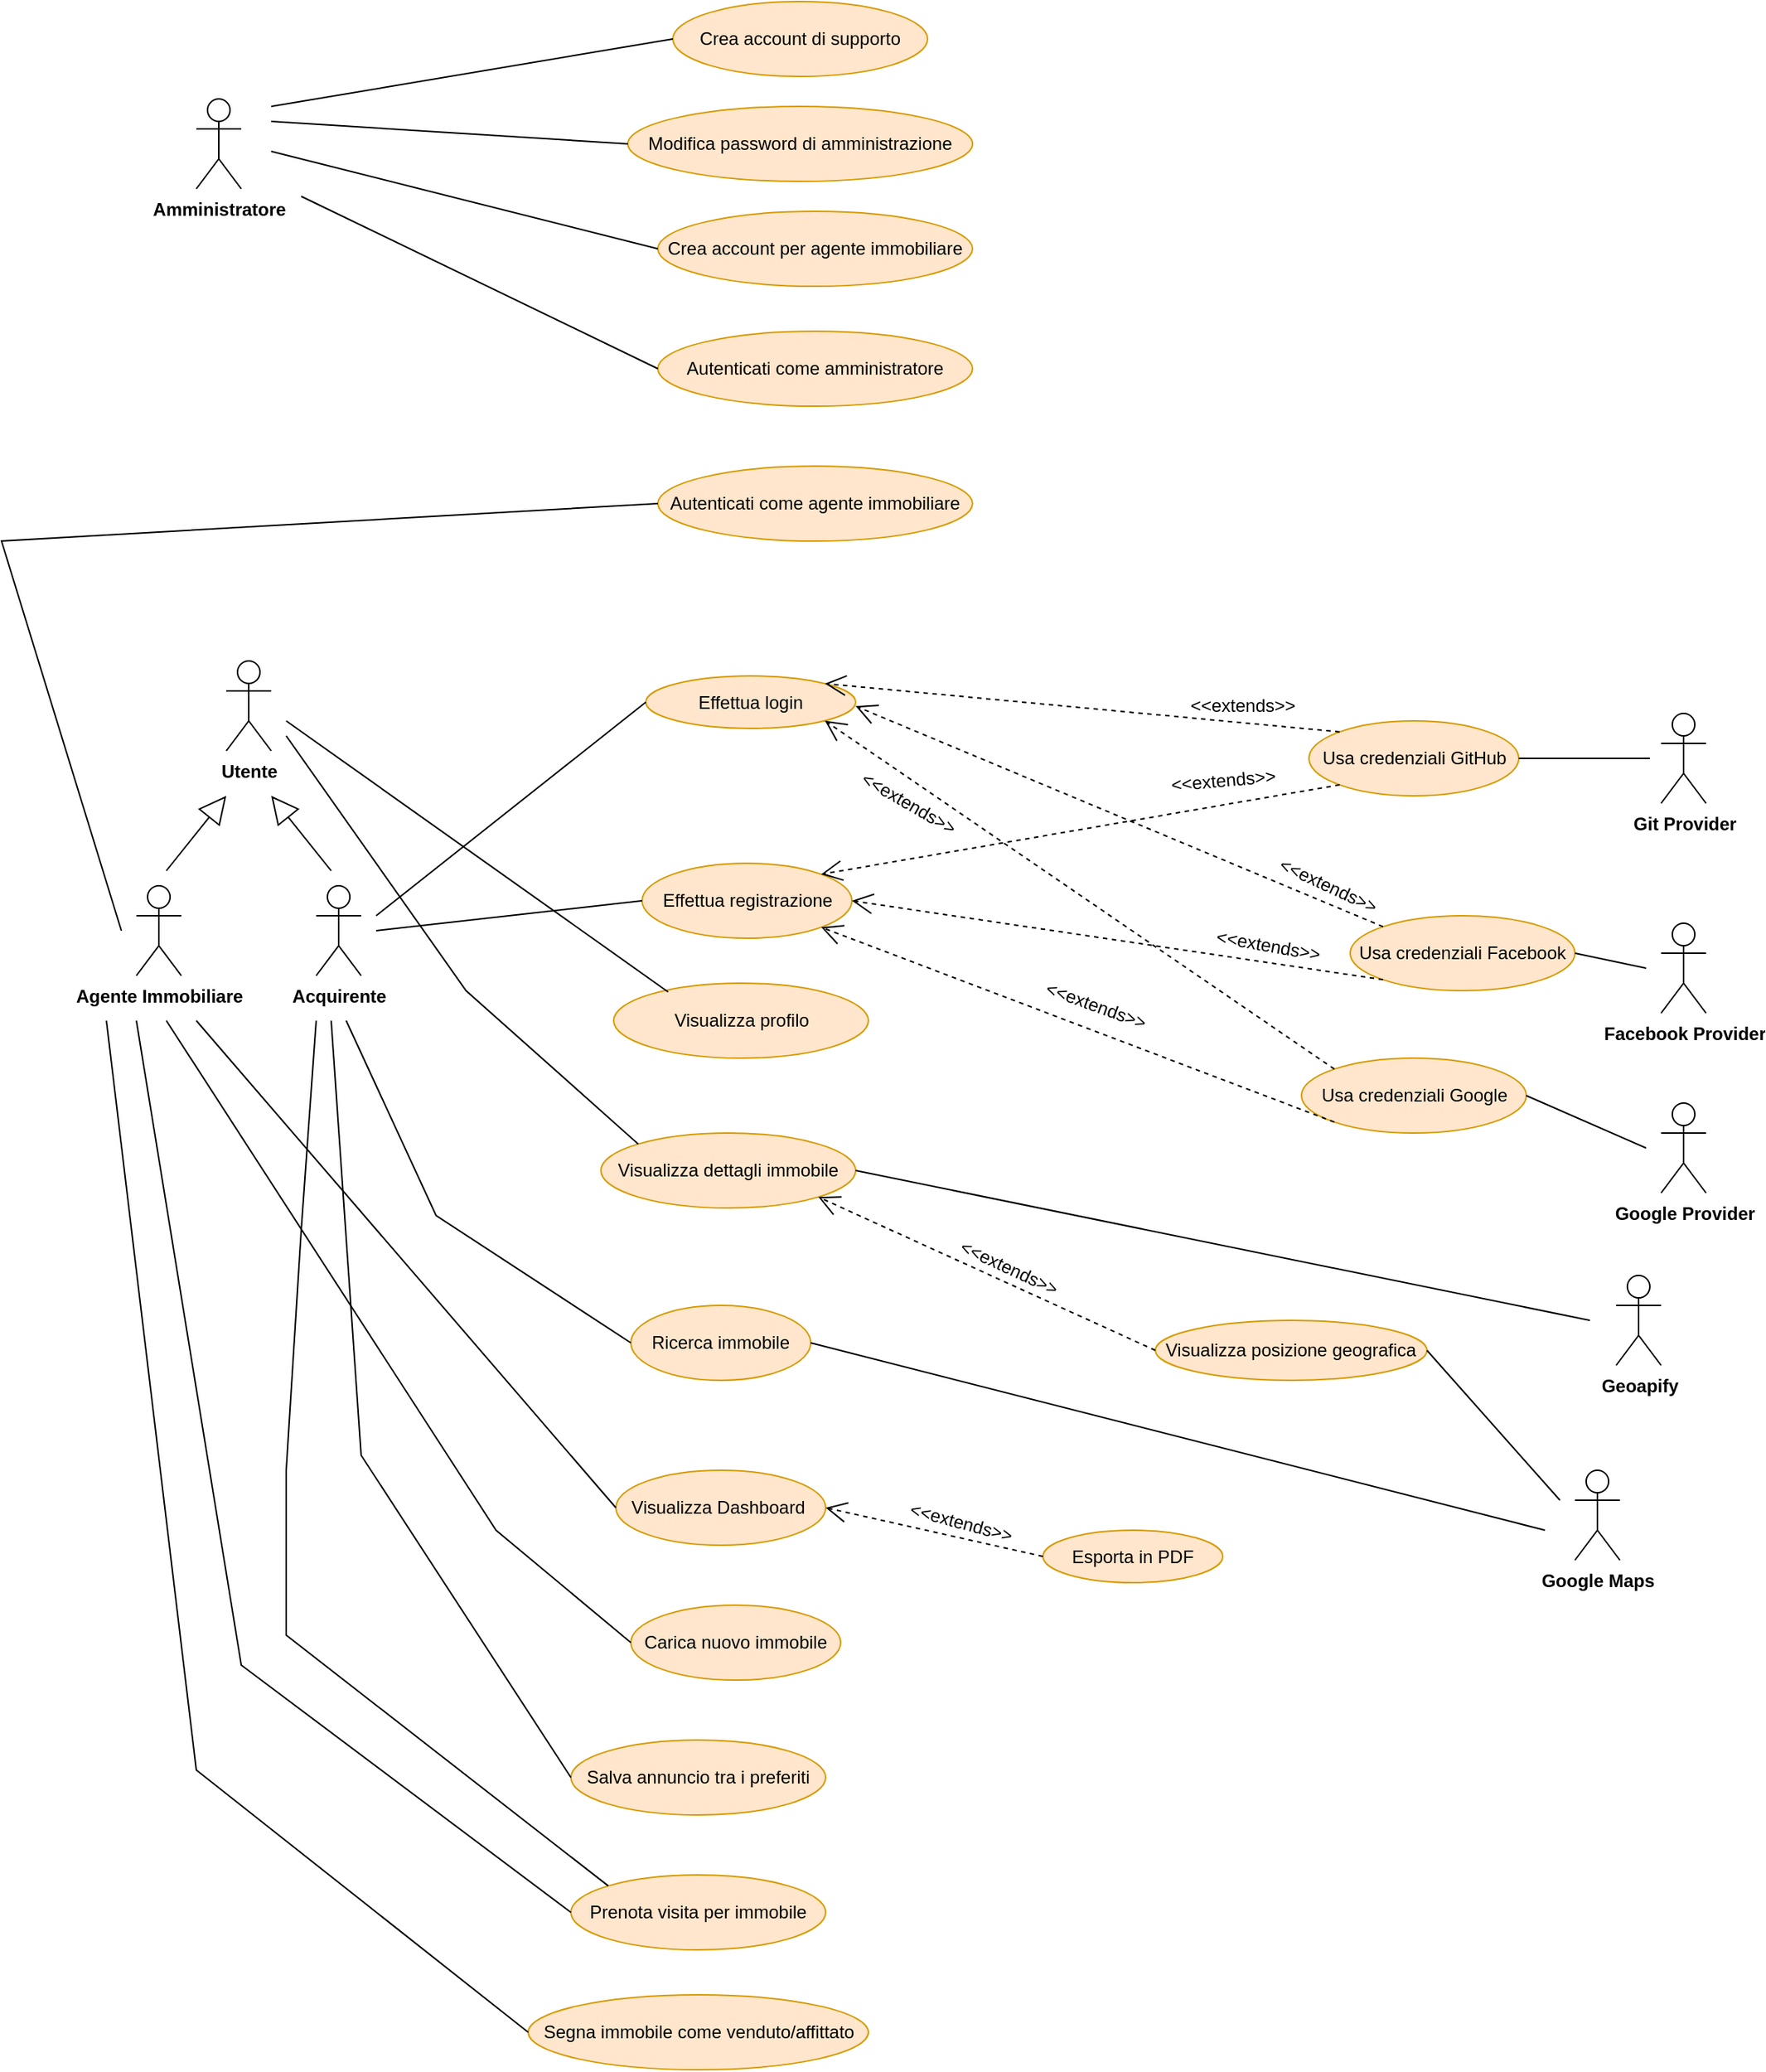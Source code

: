 <mxfile version="24.7.17">
  <diagram name="Pagina-1" id="nE9x_HqnzeP_BkiM5YJi">
    <mxGraphModel dx="1400" dy="1997" grid="1" gridSize="10" guides="1" tooltips="1" connect="1" arrows="1" fold="1" page="1" pageScale="1" pageWidth="827" pageHeight="1169" math="0" shadow="0">
      <root>
        <mxCell id="0" />
        <mxCell id="1" parent="0" />
        <mxCell id="m56gPD-ubqhTa6Vr48Xi-1" value="&lt;b&gt;Amministratore&lt;/b&gt;" style="shape=umlActor;verticalLabelPosition=bottom;verticalAlign=top;html=1;outlineConnect=0;" parent="1" vertex="1">
          <mxGeometry x="330" y="-55" width="30" height="60" as="geometry" />
        </mxCell>
        <mxCell id="m56gPD-ubqhTa6Vr48Xi-3" value="Crea account di supporto" style="ellipse;whiteSpace=wrap;html=1;fillColor=#ffe6cc;strokeColor=#d79b00;" parent="1" vertex="1">
          <mxGeometry x="648" y="-120" width="170" height="50" as="geometry" />
        </mxCell>
        <mxCell id="m56gPD-ubqhTa6Vr48Xi-4" value="Modifica password di amministrazione" style="ellipse;whiteSpace=wrap;html=1;fillColor=#ffe6cc;strokeColor=#d79b00;" parent="1" vertex="1">
          <mxGeometry x="618" y="-50" width="230" height="50" as="geometry" />
        </mxCell>
        <mxCell id="m56gPD-ubqhTa6Vr48Xi-5" value="Crea account per agente immobiliare" style="ellipse;whiteSpace=wrap;html=1;fillColor=#ffe6cc;strokeColor=#d79b00;" parent="1" vertex="1">
          <mxGeometry x="638" y="20" width="210" height="50" as="geometry" />
        </mxCell>
        <mxCell id="m56gPD-ubqhTa6Vr48Xi-7" value="" style="endArrow=none;html=1;rounded=0;entryX=0;entryY=0.5;entryDx=0;entryDy=0;" parent="1" target="m56gPD-ubqhTa6Vr48Xi-3" edge="1">
          <mxGeometry relative="1" as="geometry">
            <mxPoint x="380" y="-50" as="sourcePoint" />
            <mxPoint x="770" y="180" as="targetPoint" />
          </mxGeometry>
        </mxCell>
        <mxCell id="m56gPD-ubqhTa6Vr48Xi-8" value="" style="endArrow=none;html=1;rounded=0;entryX=0;entryY=0.5;entryDx=0;entryDy=0;" parent="1" target="m56gPD-ubqhTa6Vr48Xi-4" edge="1">
          <mxGeometry relative="1" as="geometry">
            <mxPoint x="380" y="-40" as="sourcePoint" />
            <mxPoint x="740" as="targetPoint" />
          </mxGeometry>
        </mxCell>
        <mxCell id="m56gPD-ubqhTa6Vr48Xi-9" value="" style="endArrow=none;html=1;rounded=0;entryX=0;entryY=0.5;entryDx=0;entryDy=0;" parent="1" target="m56gPD-ubqhTa6Vr48Xi-5" edge="1">
          <mxGeometry relative="1" as="geometry">
            <mxPoint x="380" y="-20" as="sourcePoint" />
            <mxPoint x="740" as="targetPoint" />
          </mxGeometry>
        </mxCell>
        <mxCell id="m56gPD-ubqhTa6Vr48Xi-10" value="&lt;b&gt;Utente&lt;/b&gt;" style="shape=umlActor;verticalLabelPosition=bottom;verticalAlign=top;html=1;" parent="1" vertex="1">
          <mxGeometry x="350" y="320" width="30" height="60" as="geometry" />
        </mxCell>
        <mxCell id="m56gPD-ubqhTa6Vr48Xi-11" value="&lt;b&gt;Acquirente&lt;/b&gt;" style="shape=umlActor;verticalLabelPosition=bottom;verticalAlign=top;html=1;" parent="1" vertex="1">
          <mxGeometry x="410" y="470" width="30" height="60" as="geometry" />
        </mxCell>
        <mxCell id="m56gPD-ubqhTa6Vr48Xi-12" value="&lt;b&gt;Agente Immobiliare&lt;/b&gt;" style="shape=umlActor;verticalLabelPosition=bottom;verticalAlign=top;html=1;" parent="1" vertex="1">
          <mxGeometry x="290" y="470" width="30" height="60" as="geometry" />
        </mxCell>
        <mxCell id="m56gPD-ubqhTa6Vr48Xi-13" value="" style="endArrow=block;endSize=16;endFill=0;html=1;rounded=0;" parent="1" edge="1">
          <mxGeometry width="160" relative="1" as="geometry">
            <mxPoint x="310" y="460" as="sourcePoint" />
            <mxPoint x="350" y="410" as="targetPoint" />
          </mxGeometry>
        </mxCell>
        <mxCell id="m56gPD-ubqhTa6Vr48Xi-14" value="" style="endArrow=block;endSize=16;endFill=0;html=1;rounded=0;" parent="1" edge="1">
          <mxGeometry width="160" relative="1" as="geometry">
            <mxPoint x="420" y="460" as="sourcePoint" />
            <mxPoint x="380" y="410" as="targetPoint" />
          </mxGeometry>
        </mxCell>
        <mxCell id="m56gPD-ubqhTa6Vr48Xi-15" value="Effettua registrazione" style="ellipse;whiteSpace=wrap;html=1;fillColor=#ffe6cc;strokeColor=#d79b00;" parent="1" vertex="1">
          <mxGeometry x="627.5" y="455" width="140" height="50" as="geometry" />
        </mxCell>
        <mxCell id="m56gPD-ubqhTa6Vr48Xi-16" value="Effettua login" style="ellipse;whiteSpace=wrap;html=1;fillColor=#ffe6cc;strokeColor=#d79b00;" parent="1" vertex="1">
          <mxGeometry x="630" y="330" width="140" height="35" as="geometry" />
        </mxCell>
        <mxCell id="m56gPD-ubqhTa6Vr48Xi-17" value="" style="endArrow=none;html=1;rounded=0;entryX=0;entryY=0.5;entryDx=0;entryDy=0;" parent="1" target="m56gPD-ubqhTa6Vr48Xi-15" edge="1">
          <mxGeometry relative="1" as="geometry">
            <mxPoint x="450" y="500" as="sourcePoint" />
            <mxPoint x="710" y="540" as="targetPoint" />
          </mxGeometry>
        </mxCell>
        <mxCell id="m56gPD-ubqhTa6Vr48Xi-18" value="" style="endArrow=none;html=1;rounded=0;entryX=0;entryY=0.5;entryDx=0;entryDy=0;" parent="1" target="m56gPD-ubqhTa6Vr48Xi-16" edge="1">
          <mxGeometry relative="1" as="geometry">
            <mxPoint x="450" y="490" as="sourcePoint" />
            <mxPoint x="710" y="340" as="targetPoint" />
          </mxGeometry>
        </mxCell>
        <mxCell id="m56gPD-ubqhTa6Vr48Xi-19" value="Usa credenziali GitHub" style="ellipse;whiteSpace=wrap;html=1;fillColor=#ffe6cc;strokeColor=#d79b00;" parent="1" vertex="1">
          <mxGeometry x="1072.5" y="360" width="140" height="50" as="geometry" />
        </mxCell>
        <mxCell id="m56gPD-ubqhTa6Vr48Xi-20" value="Usa credenziali Facebook" style="ellipse;whiteSpace=wrap;html=1;fillColor=#ffe6cc;strokeColor=#d79b00;" parent="1" vertex="1">
          <mxGeometry x="1100" y="490" width="150" height="50" as="geometry" />
        </mxCell>
        <mxCell id="m56gPD-ubqhTa6Vr48Xi-21" value="Usa credenziali Google" style="ellipse;whiteSpace=wrap;html=1;fillColor=#ffe6cc;strokeColor=#d79b00;" parent="1" vertex="1">
          <mxGeometry x="1067.5" y="585" width="150" height="50" as="geometry" />
        </mxCell>
        <mxCell id="m56gPD-ubqhTa6Vr48Xi-22" value="" style="endArrow=open;endSize=12;dashed=1;html=1;rounded=0;entryX=1;entryY=0.5;entryDx=0;entryDy=0;exitX=0;exitY=1;exitDx=0;exitDy=0;" parent="1" source="m56gPD-ubqhTa6Vr48Xi-20" target="m56gPD-ubqhTa6Vr48Xi-15" edge="1">
          <mxGeometry width="160" relative="1" as="geometry">
            <mxPoint x="618" y="515" as="sourcePoint" />
            <mxPoint x="778" y="430" as="targetPoint" />
          </mxGeometry>
        </mxCell>
        <mxCell id="m56gPD-ubqhTa6Vr48Xi-23" value="" style="endArrow=open;endSize=12;dashed=1;html=1;rounded=0;exitX=0;exitY=1;exitDx=0;exitDy=0;entryX=1;entryY=1;entryDx=0;entryDy=0;" parent="1" source="m56gPD-ubqhTa6Vr48Xi-21" target="m56gPD-ubqhTa6Vr48Xi-15" edge="1">
          <mxGeometry width="160" relative="1" as="geometry">
            <mxPoint x="898" y="470" as="sourcePoint" />
            <mxPoint x="730" y="510" as="targetPoint" />
          </mxGeometry>
        </mxCell>
        <mxCell id="m56gPD-ubqhTa6Vr48Xi-24" value="" style="endArrow=open;endSize=12;dashed=1;html=1;rounded=0;entryX=1;entryY=0;entryDx=0;entryDy=0;exitX=0;exitY=1;exitDx=0;exitDy=0;" parent="1" source="m56gPD-ubqhTa6Vr48Xi-19" target="m56gPD-ubqhTa6Vr48Xi-15" edge="1">
          <mxGeometry width="160" relative="1" as="geometry">
            <mxPoint x="898" y="470" as="sourcePoint" />
            <mxPoint x="757.497" y="412.322" as="targetPoint" />
          </mxGeometry>
        </mxCell>
        <mxCell id="m56gPD-ubqhTa6Vr48Xi-25" value="&amp;lt;&amp;lt;extends&amp;gt;&amp;gt;" style="text;html=1;align=center;verticalAlign=middle;resizable=0;points=[];autosize=1;strokeColor=none;fillColor=none;rotation=-5;" parent="1" vertex="1">
          <mxGeometry x="970" y="385" width="90" height="30" as="geometry" />
        </mxCell>
        <mxCell id="m56gPD-ubqhTa6Vr48Xi-26" value="&amp;lt;&amp;lt;extends&amp;gt;&amp;gt;" style="text;html=1;align=center;verticalAlign=middle;resizable=0;points=[];autosize=1;strokeColor=none;fillColor=none;rotation=10;" parent="1" vertex="1">
          <mxGeometry x="1000" y="495" width="90" height="30" as="geometry" />
        </mxCell>
        <mxCell id="m56gPD-ubqhTa6Vr48Xi-27" value="&amp;lt;&amp;lt;extends&amp;gt;&amp;gt;" style="text;html=1;align=center;verticalAlign=middle;resizable=0;points=[];autosize=1;strokeColor=none;fillColor=none;rotation=20;" parent="1" vertex="1">
          <mxGeometry x="885" y="535" width="90" height="30" as="geometry" />
        </mxCell>
        <mxCell id="m56gPD-ubqhTa6Vr48Xi-28" value="&lt;b&gt;Git Provider&lt;/b&gt;" style="shape=umlActor;verticalLabelPosition=bottom;verticalAlign=top;html=1;" parent="1" vertex="1">
          <mxGeometry x="1307.5" y="355" width="30" height="60" as="geometry" />
        </mxCell>
        <mxCell id="m56gPD-ubqhTa6Vr48Xi-29" value="" style="endArrow=none;html=1;rounded=0;exitX=1;exitY=0.5;exitDx=0;exitDy=0;" parent="1" source="m56gPD-ubqhTa6Vr48Xi-19" edge="1">
          <mxGeometry relative="1" as="geometry">
            <mxPoint x="1047.5" y="465" as="sourcePoint" />
            <mxPoint x="1300" y="385" as="targetPoint" />
          </mxGeometry>
        </mxCell>
        <mxCell id="m56gPD-ubqhTa6Vr48Xi-30" value="&lt;b&gt;Facebook Provider&lt;/b&gt;" style="shape=umlActor;verticalLabelPosition=bottom;verticalAlign=top;html=1;" parent="1" vertex="1">
          <mxGeometry x="1307.5" y="495" width="30" height="60" as="geometry" />
        </mxCell>
        <mxCell id="m56gPD-ubqhTa6Vr48Xi-31" value="" style="endArrow=none;html=1;rounded=0;exitX=1;exitY=0.5;exitDx=0;exitDy=0;" parent="1" source="m56gPD-ubqhTa6Vr48Xi-20" edge="1">
          <mxGeometry relative="1" as="geometry">
            <mxPoint x="1047.5" y="465" as="sourcePoint" />
            <mxPoint x="1297.5" y="525" as="targetPoint" />
          </mxGeometry>
        </mxCell>
        <mxCell id="m56gPD-ubqhTa6Vr48Xi-32" value="&lt;b&gt;Google Provider&lt;/b&gt;" style="shape=umlActor;verticalLabelPosition=bottom;verticalAlign=top;html=1;" parent="1" vertex="1">
          <mxGeometry x="1307.5" y="615" width="30" height="60" as="geometry" />
        </mxCell>
        <mxCell id="m56gPD-ubqhTa6Vr48Xi-33" value="" style="endArrow=none;html=1;rounded=0;exitX=1;exitY=0.5;exitDx=0;exitDy=0;" parent="1" source="m56gPD-ubqhTa6Vr48Xi-21" edge="1">
          <mxGeometry relative="1" as="geometry">
            <mxPoint x="1047.5" y="565" as="sourcePoint" />
            <mxPoint x="1297.5" y="645" as="targetPoint" />
          </mxGeometry>
        </mxCell>
        <mxCell id="m56gPD-ubqhTa6Vr48Xi-34" value="Visualizza Dashboard&amp;nbsp;" style="ellipse;whiteSpace=wrap;html=1;fillColor=#ffe6cc;strokeColor=#d79b00;" parent="1" vertex="1">
          <mxGeometry x="610" y="860" width="140" height="50" as="geometry" />
        </mxCell>
        <mxCell id="m56gPD-ubqhTa6Vr48Xi-35" value="" style="endArrow=none;html=1;rounded=0;exitX=0;exitY=0.5;exitDx=0;exitDy=0;" parent="1" source="m56gPD-ubqhTa6Vr48Xi-34" edge="1">
          <mxGeometry relative="1" as="geometry">
            <mxPoint x="640" y="640" as="sourcePoint" />
            <mxPoint x="330" y="560" as="targetPoint" />
          </mxGeometry>
        </mxCell>
        <mxCell id="m56gPD-ubqhTa6Vr48Xi-36" value="Esporta in PDF" style="ellipse;whiteSpace=wrap;html=1;fillColor=#ffe6cc;strokeColor=#d79b00;" parent="1" vertex="1">
          <mxGeometry x="895" y="900" width="120" height="35" as="geometry" />
        </mxCell>
        <mxCell id="m56gPD-ubqhTa6Vr48Xi-37" value="" style="endArrow=open;endSize=12;dashed=1;html=1;rounded=0;entryX=1;entryY=0.5;entryDx=0;entryDy=0;exitX=0;exitY=0.5;exitDx=0;exitDy=0;" parent="1" source="m56gPD-ubqhTa6Vr48Xi-36" target="m56gPD-ubqhTa6Vr48Xi-34" edge="1">
          <mxGeometry width="160" relative="1" as="geometry">
            <mxPoint x="885" y="1070" as="sourcePoint" />
            <mxPoint x="750" y="890" as="targetPoint" />
          </mxGeometry>
        </mxCell>
        <mxCell id="m56gPD-ubqhTa6Vr48Xi-38" value="&amp;lt;&amp;lt;extends&amp;gt;&amp;gt;" style="text;html=1;align=center;verticalAlign=middle;resizable=0;points=[];autosize=1;strokeColor=none;fillColor=none;rotation=15;" parent="1" vertex="1">
          <mxGeometry x="795" y="880" width="90" height="30" as="geometry" />
        </mxCell>
        <mxCell id="m56gPD-ubqhTa6Vr48Xi-39" value="Carica nuovo immobile" style="ellipse;whiteSpace=wrap;html=1;fillColor=#ffe6cc;strokeColor=#d79b00;" parent="1" vertex="1">
          <mxGeometry x="620" y="950" width="140" height="50" as="geometry" />
        </mxCell>
        <mxCell id="m56gPD-ubqhTa6Vr48Xi-40" value="" style="endArrow=none;html=1;rounded=0;entryX=0;entryY=0.5;entryDx=0;entryDy=0;" parent="1" target="m56gPD-ubqhTa6Vr48Xi-39" edge="1">
          <mxGeometry relative="1" as="geometry">
            <mxPoint x="310" y="560" as="sourcePoint" />
            <mxPoint x="690" y="640" as="targetPoint" />
            <Array as="points">
              <mxPoint x="530" y="900" />
            </Array>
          </mxGeometry>
        </mxCell>
        <mxCell id="m56gPD-ubqhTa6Vr48Xi-41" value="Visualizza dettagli immobile" style="ellipse;whiteSpace=wrap;html=1;fillColor=#ffe6cc;strokeColor=#d79b00;" parent="1" vertex="1">
          <mxGeometry x="600" y="635" width="170" height="50" as="geometry" />
        </mxCell>
        <mxCell id="m56gPD-ubqhTa6Vr48Xi-43" value="&lt;b&gt;Geoapify&lt;/b&gt;" style="shape=umlActor;verticalLabelPosition=bottom;verticalAlign=top;html=1;" parent="1" vertex="1">
          <mxGeometry x="1277.5" y="730" width="30" height="60" as="geometry" />
        </mxCell>
        <mxCell id="m56gPD-ubqhTa6Vr48Xi-44" value="" style="endArrow=none;html=1;rounded=0;entryX=1;entryY=0.5;entryDx=0;entryDy=0;" parent="1" target="m56gPD-ubqhTa6Vr48Xi-41" edge="1">
          <mxGeometry relative="1" as="geometry">
            <mxPoint x="1260" y="760" as="sourcePoint" />
            <mxPoint x="685" y="550" as="targetPoint" />
          </mxGeometry>
        </mxCell>
        <mxCell id="m56gPD-ubqhTa6Vr48Xi-45" value="Visualizza posizione geografica" style="ellipse;whiteSpace=wrap;html=1;fillColor=#ffe6cc;strokeColor=#d79b00;" parent="1" vertex="1">
          <mxGeometry x="970" y="760" width="181.25" height="40" as="geometry" />
        </mxCell>
        <mxCell id="m56gPD-ubqhTa6Vr48Xi-46" value="" style="endArrow=open;endSize=12;dashed=1;html=1;rounded=0;entryX=1;entryY=1;entryDx=0;entryDy=0;exitX=0;exitY=0.5;exitDx=0;exitDy=0;" parent="1" source="m56gPD-ubqhTa6Vr48Xi-45" target="m56gPD-ubqhTa6Vr48Xi-41" edge="1">
          <mxGeometry width="160" relative="1" as="geometry">
            <mxPoint x="792.5" y="900" as="sourcePoint" />
            <mxPoint x="657.5" y="715" as="targetPoint" />
          </mxGeometry>
        </mxCell>
        <mxCell id="m56gPD-ubqhTa6Vr48Xi-47" value="&amp;lt;&amp;lt;extends&amp;gt;&amp;gt;" style="text;html=1;align=center;verticalAlign=middle;resizable=0;points=[];autosize=1;strokeColor=none;fillColor=none;rotation=25;" parent="1" vertex="1">
          <mxGeometry x="827" y="710" width="90" height="30" as="geometry" />
        </mxCell>
        <mxCell id="m56gPD-ubqhTa6Vr48Xi-48" value="&lt;b&gt;Google Maps&lt;/b&gt;" style="shape=umlActor;verticalLabelPosition=bottom;verticalAlign=top;html=1;" parent="1" vertex="1">
          <mxGeometry x="1250" y="860" width="30" height="60" as="geometry" />
        </mxCell>
        <mxCell id="m56gPD-ubqhTa6Vr48Xi-49" value="" style="endArrow=none;html=1;rounded=0;entryX=1;entryY=0.5;entryDx=0;entryDy=0;" parent="1" target="m56gPD-ubqhTa6Vr48Xi-45" edge="1">
          <mxGeometry relative="1" as="geometry">
            <mxPoint x="1240" y="880" as="sourcePoint" />
            <mxPoint x="1055" y="790" as="targetPoint" />
          </mxGeometry>
        </mxCell>
        <mxCell id="m56gPD-ubqhTa6Vr48Xi-50" value="Ricerca immobile" style="ellipse;whiteSpace=wrap;html=1;fillColor=#ffe6cc;strokeColor=#d79b00;" parent="1" vertex="1">
          <mxGeometry x="620" y="750" width="120" height="50" as="geometry" />
        </mxCell>
        <mxCell id="m56gPD-ubqhTa6Vr48Xi-52" value="" style="endArrow=none;html=1;rounded=0;entryX=1;entryY=0.5;entryDx=0;entryDy=0;" parent="1" target="m56gPD-ubqhTa6Vr48Xi-50" edge="1">
          <mxGeometry relative="1" as="geometry">
            <mxPoint x="1230" y="900" as="sourcePoint" />
            <mxPoint x="785" y="650" as="targetPoint" />
          </mxGeometry>
        </mxCell>
        <mxCell id="m56gPD-ubqhTa6Vr48Xi-53" value="Prenota visita per immobile" style="ellipse;whiteSpace=wrap;html=1;fillColor=#ffe6cc;strokeColor=#d79b00;" parent="1" vertex="1">
          <mxGeometry x="580" y="1130" width="170" height="50" as="geometry" />
        </mxCell>
        <mxCell id="m56gPD-ubqhTa6Vr48Xi-54" value="" style="endArrow=none;html=1;rounded=0;entryX=0;entryY=0;entryDx=0;entryDy=0;" parent="1" target="m56gPD-ubqhTa6Vr48Xi-53" edge="1">
          <mxGeometry relative="1" as="geometry">
            <mxPoint x="410" y="560" as="sourcePoint" />
            <mxPoint x="790" y="740" as="targetPoint" />
            <Array as="points">
              <mxPoint x="400" y="700" />
              <mxPoint x="390" y="860" />
              <mxPoint x="390" y="970" />
            </Array>
          </mxGeometry>
        </mxCell>
        <mxCell id="m56gPD-ubqhTa6Vr48Xi-55" value="" style="endArrow=none;html=1;rounded=0;exitX=0;exitY=0.5;exitDx=0;exitDy=0;" parent="1" source="m56gPD-ubqhTa6Vr48Xi-53" edge="1">
          <mxGeometry relative="1" as="geometry">
            <mxPoint x="630" y="840" as="sourcePoint" />
            <mxPoint x="290" y="560" as="targetPoint" />
            <Array as="points">
              <mxPoint x="360" y="990" />
            </Array>
          </mxGeometry>
        </mxCell>
        <mxCell id="m56gPD-ubqhTa6Vr48Xi-57" value="" style="endArrow=none;html=1;rounded=0;entryX=0;entryY=0.5;entryDx=0;entryDy=0;" parent="1" target="m56gPD-ubqhTa6Vr48Xi-50" edge="1">
          <mxGeometry relative="1" as="geometry">
            <mxPoint x="430" y="560" as="sourcePoint" />
            <mxPoint x="860" y="540" as="targetPoint" />
            <Array as="points">
              <mxPoint x="490" y="690" />
            </Array>
          </mxGeometry>
        </mxCell>
        <mxCell id="m56gPD-ubqhTa6Vr48Xi-58" value="" style="endArrow=none;html=1;rounded=0;entryX=0;entryY=0;entryDx=0;entryDy=0;" parent="1" target="m56gPD-ubqhTa6Vr48Xi-41" edge="1">
          <mxGeometry relative="1" as="geometry">
            <mxPoint x="390" y="370" as="sourcePoint" />
            <mxPoint x="860" y="640" as="targetPoint" />
            <Array as="points">
              <mxPoint x="510" y="540" />
            </Array>
          </mxGeometry>
        </mxCell>
        <mxCell id="ZRaR8AMyI3EaJyiS3ISA-3" value="Segna immobile come venduto/affittato" style="ellipse;whiteSpace=wrap;html=1;fillColor=#ffe6cc;strokeColor=#d79b00;" parent="1" vertex="1">
          <mxGeometry x="551.5" y="1210" width="227" height="50" as="geometry" />
        </mxCell>
        <mxCell id="ZRaR8AMyI3EaJyiS3ISA-4" value="" style="endArrow=none;html=1;rounded=0;entryX=0;entryY=0.5;entryDx=0;entryDy=0;" parent="1" target="ZRaR8AMyI3EaJyiS3ISA-3" edge="1">
          <mxGeometry relative="1" as="geometry">
            <mxPoint x="270" y="560" as="sourcePoint" />
            <mxPoint x="700" y="840" as="targetPoint" />
            <Array as="points">
              <mxPoint x="330" y="1060" />
            </Array>
          </mxGeometry>
        </mxCell>
        <mxCell id="L9C86C4IjE9wNuAZnblA-1" value="" style="endArrow=open;endSize=12;dashed=1;html=1;rounded=0;entryX=1;entryY=0;entryDx=0;entryDy=0;exitX=0;exitY=0;exitDx=0;exitDy=0;" parent="1" source="m56gPD-ubqhTa6Vr48Xi-19" target="m56gPD-ubqhTa6Vr48Xi-16" edge="1">
          <mxGeometry width="160" relative="1" as="geometry">
            <mxPoint x="971" y="330" as="sourcePoint" />
            <mxPoint x="788" y="387" as="targetPoint" />
          </mxGeometry>
        </mxCell>
        <mxCell id="L9C86C4IjE9wNuAZnblA-2" value="&amp;lt;&amp;lt;extends&amp;gt;&amp;gt;" style="text;html=1;align=center;verticalAlign=middle;resizable=0;points=[];autosize=1;strokeColor=none;fillColor=none;rotation=0;" parent="1" vertex="1">
          <mxGeometry x="982.5" y="335" width="90" height="30" as="geometry" />
        </mxCell>
        <mxCell id="L9C86C4IjE9wNuAZnblA-3" value="" style="endArrow=open;endSize=12;dashed=1;html=1;rounded=0;entryX=1;entryY=0.5;entryDx=0;entryDy=0;exitX=0;exitY=0;exitDx=0;exitDy=0;" parent="1" source="m56gPD-ubqhTa6Vr48Xi-20" edge="1">
          <mxGeometry width="160" relative="1" as="geometry">
            <mxPoint x="1089.467" y="505.002" as="sourcePoint" />
            <mxPoint x="770" y="350.18" as="targetPoint" />
          </mxGeometry>
        </mxCell>
        <mxCell id="L9C86C4IjE9wNuAZnblA-4" value="&amp;lt;&amp;lt;extends&amp;gt;&amp;gt;" style="text;html=1;align=center;verticalAlign=middle;resizable=0;points=[];autosize=1;strokeColor=none;fillColor=none;rotation=25;" parent="1" vertex="1">
          <mxGeometry x="1040" y="455" width="90" height="30" as="geometry" />
        </mxCell>
        <mxCell id="L9C86C4IjE9wNuAZnblA-6" value="" style="endArrow=open;endSize=12;dashed=1;html=1;rounded=0;exitX=0;exitY=0;exitDx=0;exitDy=0;entryX=1;entryY=1;entryDx=0;entryDy=0;" parent="1" source="m56gPD-ubqhTa6Vr48Xi-21" target="m56gPD-ubqhTa6Vr48Xi-16" edge="1">
          <mxGeometry width="160" relative="1" as="geometry">
            <mxPoint x="1099" y="638" as="sourcePoint" />
            <mxPoint x="757" y="508" as="targetPoint" />
          </mxGeometry>
        </mxCell>
        <mxCell id="L9C86C4IjE9wNuAZnblA-7" value="&amp;lt;&amp;lt;extends&amp;gt;&amp;gt;" style="text;html=1;align=center;verticalAlign=middle;resizable=0;points=[];autosize=1;strokeColor=none;fillColor=none;rotation=30;" parent="1" vertex="1">
          <mxGeometry x="760" y="400" width="90" height="30" as="geometry" />
        </mxCell>
        <mxCell id="L9C86C4IjE9wNuAZnblA-8" value="Autenticati come amministratore" style="ellipse;whiteSpace=wrap;html=1;fillColor=#ffe6cc;strokeColor=#d79b00;" parent="1" vertex="1">
          <mxGeometry x="638" y="100" width="210" height="50" as="geometry" />
        </mxCell>
        <mxCell id="L9C86C4IjE9wNuAZnblA-9" value="Autenticati come agente immobiliare" style="ellipse;whiteSpace=wrap;html=1;fillColor=#ffe6cc;strokeColor=#d79b00;" parent="1" vertex="1">
          <mxGeometry x="638" y="190" width="210" height="50" as="geometry" />
        </mxCell>
        <mxCell id="L9C86C4IjE9wNuAZnblA-10" value="" style="endArrow=none;html=1;rounded=0;entryX=0;entryY=0.5;entryDx=0;entryDy=0;" parent="1" target="L9C86C4IjE9wNuAZnblA-8" edge="1">
          <mxGeometry relative="1" as="geometry">
            <mxPoint x="400" y="10" as="sourcePoint" />
            <mxPoint x="860" y="350" as="targetPoint" />
          </mxGeometry>
        </mxCell>
        <mxCell id="L9C86C4IjE9wNuAZnblA-11" value="" style="endArrow=none;html=1;rounded=0;entryX=0;entryY=0.5;entryDx=0;entryDy=0;" parent="1" target="L9C86C4IjE9wNuAZnblA-9" edge="1">
          <mxGeometry relative="1" as="geometry">
            <mxPoint x="280" y="500" as="sourcePoint" />
            <mxPoint x="860" y="350" as="targetPoint" />
            <Array as="points">
              <mxPoint x="200" y="240" />
            </Array>
          </mxGeometry>
        </mxCell>
        <mxCell id="bWOjUlZsNTpFT86q7Jki-1" value="Salva annuncio tra i preferiti" style="ellipse;whiteSpace=wrap;html=1;fillColor=#ffe6cc;strokeColor=#d79b00;" vertex="1" parent="1">
          <mxGeometry x="580" y="1040" width="170" height="50" as="geometry" />
        </mxCell>
        <mxCell id="bWOjUlZsNTpFT86q7Jki-2" value="" style="endArrow=none;html=1;rounded=0;entryX=0;entryY=0.5;entryDx=0;entryDy=0;" edge="1" parent="1" target="bWOjUlZsNTpFT86q7Jki-1">
          <mxGeometry relative="1" as="geometry">
            <mxPoint x="420" y="560" as="sourcePoint" />
            <mxPoint x="630" y="1060" as="targetPoint" />
            <Array as="points">
              <mxPoint x="440" y="850" />
            </Array>
          </mxGeometry>
        </mxCell>
        <mxCell id="bWOjUlZsNTpFT86q7Jki-4" value="Visualizza profilo" style="ellipse;whiteSpace=wrap;html=1;fillColor=#ffe6cc;strokeColor=#d79b00;" vertex="1" parent="1">
          <mxGeometry x="608.5" y="535" width="170" height="50" as="geometry" />
        </mxCell>
        <mxCell id="bWOjUlZsNTpFT86q7Jki-5" value="" style="endArrow=none;html=1;rounded=0;entryX=0.214;entryY=0.117;entryDx=0;entryDy=0;entryPerimeter=0;" edge="1" parent="1" target="bWOjUlZsNTpFT86q7Jki-4">
          <mxGeometry relative="1" as="geometry">
            <mxPoint x="390" y="360" as="sourcePoint" />
            <mxPoint x="600" y="560" as="targetPoint" />
          </mxGeometry>
        </mxCell>
      </root>
    </mxGraphModel>
  </diagram>
</mxfile>
